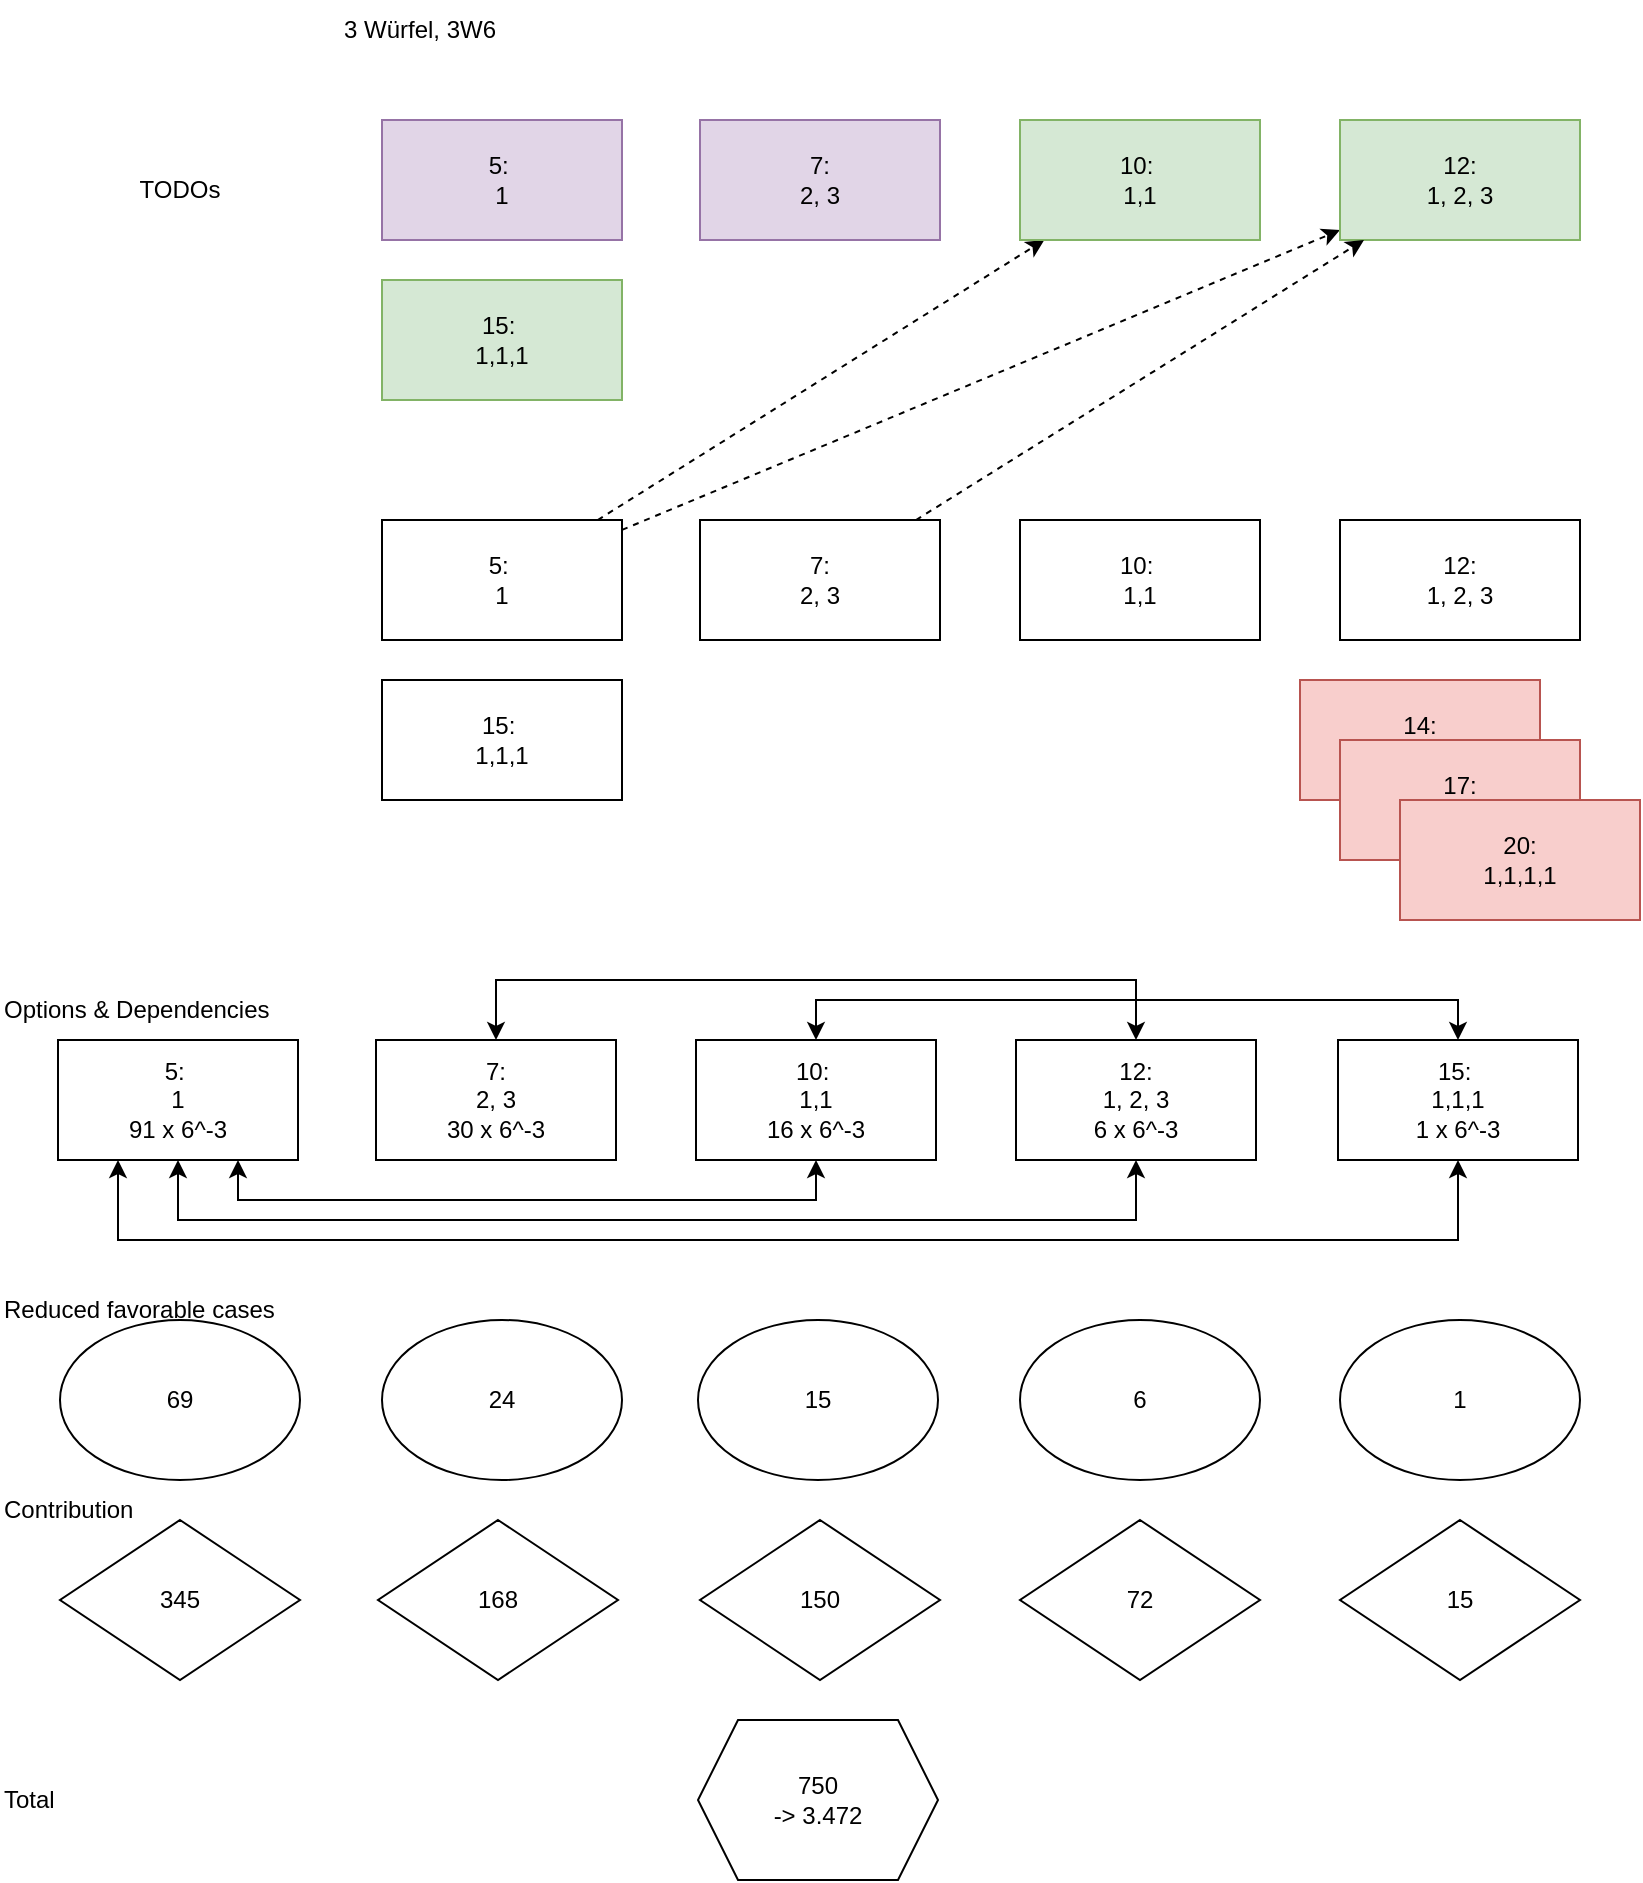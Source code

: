 <mxfile version="24.1.0" type="device">
  <diagram name="Page-1" id="k0hZZns7iGkTBQHueCax">
    <mxGraphModel dx="1364" dy="747" grid="1" gridSize="10" guides="1" tooltips="1" connect="1" arrows="1" fold="1" page="1" pageScale="1" pageWidth="850" pageHeight="1100" math="0" shadow="0">
      <root>
        <mxCell id="0" />
        <mxCell id="1" parent="0" />
        <mxCell id="A289Idg9C4Q-9kHQgVN8-1" value="&lt;div&gt;5:&amp;nbsp;&lt;/div&gt;&lt;div&gt;1&lt;/div&gt;" style="rounded=0;whiteSpace=wrap;html=1;fillColor=#e1d5e7;strokeColor=#9673a6;" vertex="1" parent="1">
          <mxGeometry x="201" y="80" width="120" height="60" as="geometry" />
        </mxCell>
        <mxCell id="A289Idg9C4Q-9kHQgVN8-2" value="7:&lt;br&gt;&lt;div&gt;2, 3&lt;/div&gt;" style="rounded=0;whiteSpace=wrap;html=1;fillColor=#e1d5e7;strokeColor=#9673a6;" vertex="1" parent="1">
          <mxGeometry x="360" y="80" width="120" height="60" as="geometry" />
        </mxCell>
        <mxCell id="A289Idg9C4Q-9kHQgVN8-7" style="rounded=0;orthogonalLoop=1;jettySize=auto;html=1;dashed=1;" edge="1" parent="1" source="A289Idg9C4Q-9kHQgVN8-4" target="A289Idg9C4Q-9kHQgVN8-5">
          <mxGeometry relative="1" as="geometry" />
        </mxCell>
        <mxCell id="A289Idg9C4Q-9kHQgVN8-14" style="rounded=0;orthogonalLoop=1;jettySize=auto;html=1;dashed=1;" edge="1" parent="1" source="A289Idg9C4Q-9kHQgVN8-4" target="A289Idg9C4Q-9kHQgVN8-9">
          <mxGeometry relative="1" as="geometry" />
        </mxCell>
        <mxCell id="A289Idg9C4Q-9kHQgVN8-4" value="&lt;div&gt;5:&amp;nbsp;&lt;/div&gt;&lt;div&gt;1&lt;/div&gt;" style="rounded=0;whiteSpace=wrap;html=1;" vertex="1" parent="1">
          <mxGeometry x="201" y="280" width="120" height="60" as="geometry" />
        </mxCell>
        <mxCell id="A289Idg9C4Q-9kHQgVN8-5" value="10:&amp;nbsp;&lt;div&gt;1,1&lt;/div&gt;" style="rounded=0;whiteSpace=wrap;html=1;fillColor=#d5e8d4;strokeColor=#82b366;" vertex="1" parent="1">
          <mxGeometry x="520" y="80" width="120" height="60" as="geometry" />
        </mxCell>
        <mxCell id="A289Idg9C4Q-9kHQgVN8-6" value="&lt;div&gt;TODOs&lt;/div&gt;" style="text;html=1;align=center;verticalAlign=middle;whiteSpace=wrap;rounded=0;" vertex="1" parent="1">
          <mxGeometry x="70" y="100" width="60" height="30" as="geometry" />
        </mxCell>
        <mxCell id="A289Idg9C4Q-9kHQgVN8-9" value="12:&lt;br&gt;&lt;div&gt;1, 2, 3&lt;/div&gt;" style="rounded=0;whiteSpace=wrap;html=1;fillColor=#d5e8d4;strokeColor=#82b366;" vertex="1" parent="1">
          <mxGeometry x="680" y="80" width="120" height="60" as="geometry" />
        </mxCell>
        <mxCell id="A289Idg9C4Q-9kHQgVN8-10" value="14:&lt;br&gt;&lt;div&gt;2, 3, 2, 3&lt;br&gt;&lt;/div&gt;" style="rounded=0;whiteSpace=wrap;html=1;fillColor=#f8cecc;strokeColor=#b85450;" vertex="1" parent="1">
          <mxGeometry x="660" y="360" width="120" height="60" as="geometry" />
        </mxCell>
        <mxCell id="A289Idg9C4Q-9kHQgVN8-11" value="3 Würfel, 3W6" style="text;html=1;align=center;verticalAlign=middle;whiteSpace=wrap;rounded=0;" vertex="1" parent="1">
          <mxGeometry x="150" y="20" width="140" height="30" as="geometry" />
        </mxCell>
        <mxCell id="A289Idg9C4Q-9kHQgVN8-13" style="rounded=0;orthogonalLoop=1;jettySize=auto;html=1;dashed=1;" edge="1" parent="1" source="A289Idg9C4Q-9kHQgVN8-12" target="A289Idg9C4Q-9kHQgVN8-9">
          <mxGeometry relative="1" as="geometry" />
        </mxCell>
        <mxCell id="A289Idg9C4Q-9kHQgVN8-12" value="7:&lt;br&gt;&lt;div&gt;2, 3&lt;/div&gt;" style="rounded=0;whiteSpace=wrap;html=1;" vertex="1" parent="1">
          <mxGeometry x="360" y="280" width="120" height="60" as="geometry" />
        </mxCell>
        <mxCell id="A289Idg9C4Q-9kHQgVN8-15" value="15:&amp;nbsp;&lt;div&gt;1,1,1&lt;/div&gt;" style="rounded=0;whiteSpace=wrap;html=1;fillColor=#d5e8d4;strokeColor=#82b366;" vertex="1" parent="1">
          <mxGeometry x="201" y="160" width="120" height="60" as="geometry" />
        </mxCell>
        <mxCell id="A289Idg9C4Q-9kHQgVN8-16" value="17:&lt;br&gt;&lt;div&gt;1,1,2,3&lt;br&gt;&lt;/div&gt;" style="rounded=0;whiteSpace=wrap;html=1;fillColor=#f8cecc;strokeColor=#b85450;" vertex="1" parent="1">
          <mxGeometry x="680" y="390" width="120" height="60" as="geometry" />
        </mxCell>
        <mxCell id="A289Idg9C4Q-9kHQgVN8-17" value="20:&lt;br&gt;&lt;div&gt;1,1,1,1&lt;br&gt;&lt;/div&gt;" style="rounded=0;whiteSpace=wrap;html=1;fillColor=#f8cecc;strokeColor=#b85450;" vertex="1" parent="1">
          <mxGeometry x="710" y="420" width="120" height="60" as="geometry" />
        </mxCell>
        <mxCell id="A289Idg9C4Q-9kHQgVN8-19" value="10:&amp;nbsp;&lt;div&gt;1,1&lt;/div&gt;" style="rounded=0;whiteSpace=wrap;html=1;" vertex="1" parent="1">
          <mxGeometry x="520" y="280" width="120" height="60" as="geometry" />
        </mxCell>
        <mxCell id="A289Idg9C4Q-9kHQgVN8-21" value="12:&lt;br&gt;&lt;div&gt;1, 2, 3&lt;/div&gt;" style="rounded=0;whiteSpace=wrap;html=1;" vertex="1" parent="1">
          <mxGeometry x="680" y="280" width="120" height="60" as="geometry" />
        </mxCell>
        <mxCell id="A289Idg9C4Q-9kHQgVN8-22" value="15:&amp;nbsp;&lt;div&gt;1,1,1&lt;/div&gt;" style="rounded=0;whiteSpace=wrap;html=1;" vertex="1" parent="1">
          <mxGeometry x="201" y="360" width="120" height="60" as="geometry" />
        </mxCell>
        <mxCell id="A289Idg9C4Q-9kHQgVN8-33" style="edgeStyle=orthogonalEdgeStyle;rounded=0;orthogonalLoop=1;jettySize=auto;html=1;exitX=0.75;exitY=1;exitDx=0;exitDy=0;entryX=0.5;entryY=1;entryDx=0;entryDy=0;strokeColor=default;align=center;verticalAlign=middle;fontFamily=Helvetica;fontSize=11;fontColor=default;labelBackgroundColor=default;startArrow=classic;startFill=1;endArrow=classic;endFill=1;" edge="1" parent="1" source="A289Idg9C4Q-9kHQgVN8-23" target="A289Idg9C4Q-9kHQgVN8-25">
          <mxGeometry relative="1" as="geometry" />
        </mxCell>
        <mxCell id="A289Idg9C4Q-9kHQgVN8-34" style="edgeStyle=orthogonalEdgeStyle;rounded=0;orthogonalLoop=1;jettySize=auto;html=1;exitX=0.5;exitY=1;exitDx=0;exitDy=0;entryX=0.5;entryY=1;entryDx=0;entryDy=0;strokeColor=default;align=center;verticalAlign=middle;fontFamily=Helvetica;fontSize=11;fontColor=default;labelBackgroundColor=default;startArrow=classic;startFill=1;endArrow=classic;endFill=1;" edge="1" parent="1" source="A289Idg9C4Q-9kHQgVN8-23" target="A289Idg9C4Q-9kHQgVN8-26">
          <mxGeometry relative="1" as="geometry">
            <Array as="points">
              <mxPoint x="99" y="630" />
              <mxPoint x="578" y="630" />
            </Array>
          </mxGeometry>
        </mxCell>
        <mxCell id="A289Idg9C4Q-9kHQgVN8-35" style="edgeStyle=orthogonalEdgeStyle;rounded=0;orthogonalLoop=1;jettySize=auto;html=1;exitX=0.25;exitY=1;exitDx=0;exitDy=0;entryX=0.5;entryY=1;entryDx=0;entryDy=0;strokeColor=default;align=center;verticalAlign=middle;fontFamily=Helvetica;fontSize=11;fontColor=default;labelBackgroundColor=default;startArrow=classic;startFill=1;endArrow=classic;endFill=1;" edge="1" parent="1" source="A289Idg9C4Q-9kHQgVN8-23" target="A289Idg9C4Q-9kHQgVN8-27">
          <mxGeometry relative="1" as="geometry">
            <Array as="points">
              <mxPoint x="69" y="640" />
              <mxPoint x="739" y="640" />
            </Array>
          </mxGeometry>
        </mxCell>
        <mxCell id="A289Idg9C4Q-9kHQgVN8-23" value="&lt;div&gt;5:&amp;nbsp;&lt;/div&gt;&lt;div&gt;1&lt;/div&gt;&lt;div&gt;91 x 6^-3&lt;/div&gt;" style="rounded=0;whiteSpace=wrap;html=1;" vertex="1" parent="1">
          <mxGeometry x="39" y="540" width="120" height="60" as="geometry" />
        </mxCell>
        <mxCell id="A289Idg9C4Q-9kHQgVN8-31" style="edgeStyle=orthogonalEdgeStyle;rounded=0;orthogonalLoop=1;jettySize=auto;html=1;exitX=0.5;exitY=0;exitDx=0;exitDy=0;entryX=0.5;entryY=0;entryDx=0;entryDy=0;strokeColor=default;align=center;verticalAlign=middle;fontFamily=Helvetica;fontSize=11;fontColor=default;labelBackgroundColor=default;startArrow=classic;startFill=1;endArrow=classic;endFill=1;" edge="1" parent="1" source="A289Idg9C4Q-9kHQgVN8-24" target="A289Idg9C4Q-9kHQgVN8-26">
          <mxGeometry relative="1" as="geometry">
            <Array as="points">
              <mxPoint x="258" y="510" />
              <mxPoint x="578" y="510" />
            </Array>
          </mxGeometry>
        </mxCell>
        <mxCell id="A289Idg9C4Q-9kHQgVN8-24" value="7:&lt;br&gt;&lt;div&gt;2, 3&lt;/div&gt;&lt;div&gt;30 x 6^-3&lt;br&gt;&lt;/div&gt;" style="rounded=0;whiteSpace=wrap;html=1;" vertex="1" parent="1">
          <mxGeometry x="198" y="540" width="120" height="60" as="geometry" />
        </mxCell>
        <mxCell id="A289Idg9C4Q-9kHQgVN8-29" style="edgeStyle=orthogonalEdgeStyle;rounded=0;orthogonalLoop=1;jettySize=auto;html=1;exitX=0.5;exitY=0;exitDx=0;exitDy=0;entryX=0.5;entryY=0;entryDx=0;entryDy=0;endArrow=classic;endFill=1;startArrow=classic;startFill=1;" edge="1" parent="1" source="A289Idg9C4Q-9kHQgVN8-25" target="A289Idg9C4Q-9kHQgVN8-27">
          <mxGeometry relative="1" as="geometry" />
        </mxCell>
        <mxCell id="A289Idg9C4Q-9kHQgVN8-25" value="10:&amp;nbsp;&lt;div&gt;1,1&lt;/div&gt;&lt;div&gt;16 x 6^-3&lt;br&gt;&lt;/div&gt;" style="rounded=0;whiteSpace=wrap;html=1;" vertex="1" parent="1">
          <mxGeometry x="358" y="540" width="120" height="60" as="geometry" />
        </mxCell>
        <mxCell id="A289Idg9C4Q-9kHQgVN8-26" value="12:&lt;br&gt;&lt;div&gt;1, 2, 3&lt;/div&gt;&lt;div&gt;6 x 6^-3&lt;/div&gt;" style="rounded=0;whiteSpace=wrap;html=1;" vertex="1" parent="1">
          <mxGeometry x="518" y="540" width="120" height="60" as="geometry" />
        </mxCell>
        <mxCell id="A289Idg9C4Q-9kHQgVN8-27" value="15:&amp;nbsp;&lt;div&gt;1,1,1&lt;/div&gt;&lt;div&gt;1 x 6^-3&lt;br&gt;&lt;/div&gt;" style="rounded=0;whiteSpace=wrap;html=1;" vertex="1" parent="1">
          <mxGeometry x="679" y="540" width="120" height="60" as="geometry" />
        </mxCell>
        <mxCell id="A289Idg9C4Q-9kHQgVN8-37" value="1" style="ellipse;whiteSpace=wrap;html=1;" vertex="1" parent="1">
          <mxGeometry x="680" y="680" width="120" height="80" as="geometry" />
        </mxCell>
        <mxCell id="A289Idg9C4Q-9kHQgVN8-38" value="6" style="ellipse;whiteSpace=wrap;html=1;" vertex="1" parent="1">
          <mxGeometry x="520" y="680" width="120" height="80" as="geometry" />
        </mxCell>
        <mxCell id="A289Idg9C4Q-9kHQgVN8-39" value="15" style="ellipse;whiteSpace=wrap;html=1;" vertex="1" parent="1">
          <mxGeometry x="359" y="680" width="120" height="80" as="geometry" />
        </mxCell>
        <mxCell id="A289Idg9C4Q-9kHQgVN8-40" value="24" style="ellipse;whiteSpace=wrap;html=1;" vertex="1" parent="1">
          <mxGeometry x="201" y="680" width="120" height="80" as="geometry" />
        </mxCell>
        <mxCell id="A289Idg9C4Q-9kHQgVN8-41" value="69" style="ellipse;whiteSpace=wrap;html=1;" vertex="1" parent="1">
          <mxGeometry x="40" y="680" width="120" height="80" as="geometry" />
        </mxCell>
        <mxCell id="A289Idg9C4Q-9kHQgVN8-42" value="345" style="rhombus;whiteSpace=wrap;html=1;" vertex="1" parent="1">
          <mxGeometry x="40" y="780" width="120" height="80" as="geometry" />
        </mxCell>
        <mxCell id="A289Idg9C4Q-9kHQgVN8-43" value="168" style="rhombus;whiteSpace=wrap;html=1;" vertex="1" parent="1">
          <mxGeometry x="199" y="780" width="120" height="80" as="geometry" />
        </mxCell>
        <mxCell id="A289Idg9C4Q-9kHQgVN8-44" value="150" style="rhombus;whiteSpace=wrap;html=1;" vertex="1" parent="1">
          <mxGeometry x="360" y="780" width="120" height="80" as="geometry" />
        </mxCell>
        <mxCell id="A289Idg9C4Q-9kHQgVN8-45" value="72" style="rhombus;whiteSpace=wrap;html=1;" vertex="1" parent="1">
          <mxGeometry x="520" y="780" width="120" height="80" as="geometry" />
        </mxCell>
        <mxCell id="A289Idg9C4Q-9kHQgVN8-46" value="15" style="rhombus;whiteSpace=wrap;html=1;" vertex="1" parent="1">
          <mxGeometry x="680" y="780" width="120" height="80" as="geometry" />
        </mxCell>
        <mxCell id="A289Idg9C4Q-9kHQgVN8-47" value="&lt;div&gt;750&lt;/div&gt;&lt;div&gt;-&amp;gt; 3.472&lt;/div&gt;" style="shape=hexagon;perimeter=hexagonPerimeter2;whiteSpace=wrap;html=1;fixedSize=1;" vertex="1" parent="1">
          <mxGeometry x="359" y="880" width="120" height="80" as="geometry" />
        </mxCell>
        <mxCell id="A289Idg9C4Q-9kHQgVN8-48" value="Reduced favorable cases" style="text;html=1;align=left;verticalAlign=middle;whiteSpace=wrap;rounded=0;" vertex="1" parent="1">
          <mxGeometry x="10" y="660" width="160" height="30" as="geometry" />
        </mxCell>
        <mxCell id="A289Idg9C4Q-9kHQgVN8-49" value="Contribution" style="text;html=1;align=left;verticalAlign=middle;whiteSpace=wrap;rounded=0;" vertex="1" parent="1">
          <mxGeometry x="10" y="760" width="160" height="30" as="geometry" />
        </mxCell>
        <mxCell id="A289Idg9C4Q-9kHQgVN8-50" value="Total" style="text;html=1;align=left;verticalAlign=middle;whiteSpace=wrap;rounded=0;" vertex="1" parent="1">
          <mxGeometry x="10" y="905" width="160" height="30" as="geometry" />
        </mxCell>
        <mxCell id="A289Idg9C4Q-9kHQgVN8-51" value="&lt;div&gt;Options &amp;amp; Dependencies&lt;/div&gt;" style="text;html=1;align=left;verticalAlign=middle;whiteSpace=wrap;rounded=0;" vertex="1" parent="1">
          <mxGeometry x="10" y="510" width="160" height="30" as="geometry" />
        </mxCell>
      </root>
    </mxGraphModel>
  </diagram>
</mxfile>
